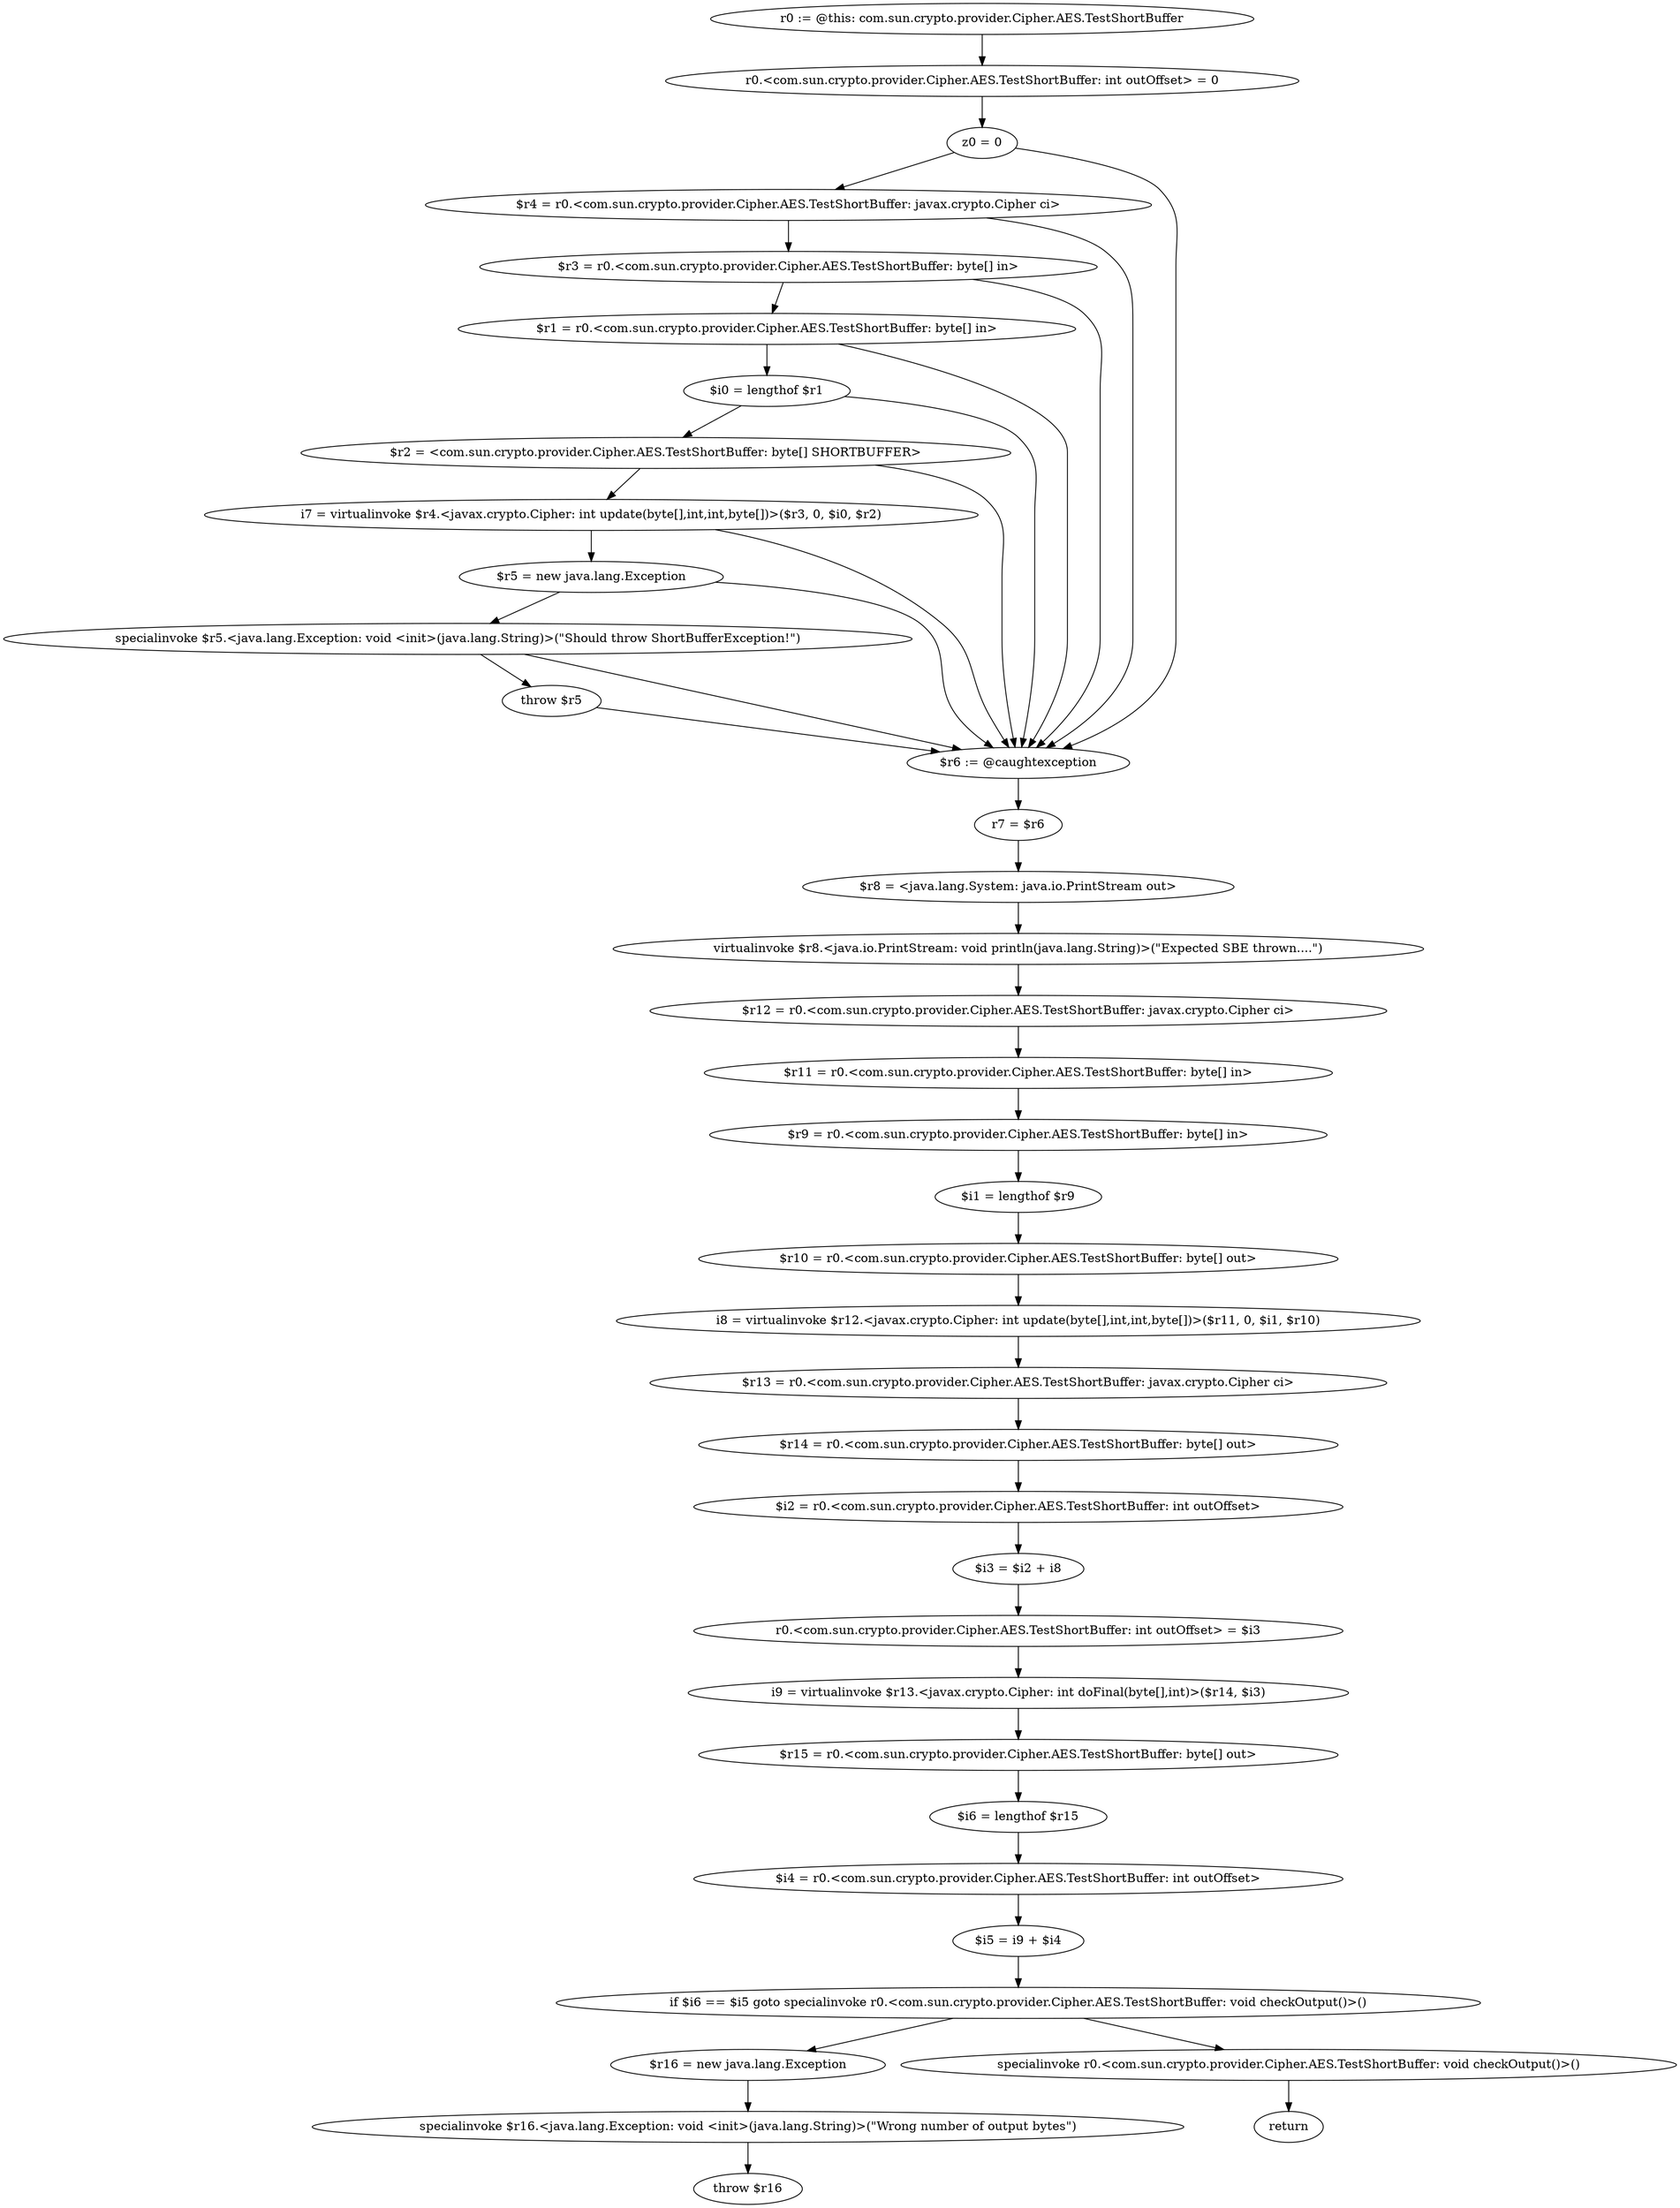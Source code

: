 digraph "unitGraph" {
    "r0 := @this: com.sun.crypto.provider.Cipher.AES.TestShortBuffer"
    "r0.<com.sun.crypto.provider.Cipher.AES.TestShortBuffer: int outOffset> = 0"
    "z0 = 0"
    "$r4 = r0.<com.sun.crypto.provider.Cipher.AES.TestShortBuffer: javax.crypto.Cipher ci>"
    "$r3 = r0.<com.sun.crypto.provider.Cipher.AES.TestShortBuffer: byte[] in>"
    "$r1 = r0.<com.sun.crypto.provider.Cipher.AES.TestShortBuffer: byte[] in>"
    "$i0 = lengthof $r1"
    "$r2 = <com.sun.crypto.provider.Cipher.AES.TestShortBuffer: byte[] SHORTBUFFER>"
    "i7 = virtualinvoke $r4.<javax.crypto.Cipher: int update(byte[],int,int,byte[])>($r3, 0, $i0, $r2)"
    "$r5 = new java.lang.Exception"
    "specialinvoke $r5.<java.lang.Exception: void <init>(java.lang.String)>(\"Should throw ShortBufferException!\")"
    "throw $r5"
    "$r6 := @caughtexception"
    "r7 = $r6"
    "$r8 = <java.lang.System: java.io.PrintStream out>"
    "virtualinvoke $r8.<java.io.PrintStream: void println(java.lang.String)>(\"Expected SBE thrown....\")"
    "$r12 = r0.<com.sun.crypto.provider.Cipher.AES.TestShortBuffer: javax.crypto.Cipher ci>"
    "$r11 = r0.<com.sun.crypto.provider.Cipher.AES.TestShortBuffer: byte[] in>"
    "$r9 = r0.<com.sun.crypto.provider.Cipher.AES.TestShortBuffer: byte[] in>"
    "$i1 = lengthof $r9"
    "$r10 = r0.<com.sun.crypto.provider.Cipher.AES.TestShortBuffer: byte[] out>"
    "i8 = virtualinvoke $r12.<javax.crypto.Cipher: int update(byte[],int,int,byte[])>($r11, 0, $i1, $r10)"
    "$r13 = r0.<com.sun.crypto.provider.Cipher.AES.TestShortBuffer: javax.crypto.Cipher ci>"
    "$r14 = r0.<com.sun.crypto.provider.Cipher.AES.TestShortBuffer: byte[] out>"
    "$i2 = r0.<com.sun.crypto.provider.Cipher.AES.TestShortBuffer: int outOffset>"
    "$i3 = $i2 + i8"
    "r0.<com.sun.crypto.provider.Cipher.AES.TestShortBuffer: int outOffset> = $i3"
    "i9 = virtualinvoke $r13.<javax.crypto.Cipher: int doFinal(byte[],int)>($r14, $i3)"
    "$r15 = r0.<com.sun.crypto.provider.Cipher.AES.TestShortBuffer: byte[] out>"
    "$i6 = lengthof $r15"
    "$i4 = r0.<com.sun.crypto.provider.Cipher.AES.TestShortBuffer: int outOffset>"
    "$i5 = i9 + $i4"
    "if $i6 == $i5 goto specialinvoke r0.<com.sun.crypto.provider.Cipher.AES.TestShortBuffer: void checkOutput()>()"
    "$r16 = new java.lang.Exception"
    "specialinvoke $r16.<java.lang.Exception: void <init>(java.lang.String)>(\"Wrong number of output bytes\")"
    "throw $r16"
    "specialinvoke r0.<com.sun.crypto.provider.Cipher.AES.TestShortBuffer: void checkOutput()>()"
    "return"
    "r0 := @this: com.sun.crypto.provider.Cipher.AES.TestShortBuffer"->"r0.<com.sun.crypto.provider.Cipher.AES.TestShortBuffer: int outOffset> = 0";
    "r0.<com.sun.crypto.provider.Cipher.AES.TestShortBuffer: int outOffset> = 0"->"z0 = 0";
    "z0 = 0"->"$r4 = r0.<com.sun.crypto.provider.Cipher.AES.TestShortBuffer: javax.crypto.Cipher ci>";
    "z0 = 0"->"$r6 := @caughtexception";
    "$r4 = r0.<com.sun.crypto.provider.Cipher.AES.TestShortBuffer: javax.crypto.Cipher ci>"->"$r3 = r0.<com.sun.crypto.provider.Cipher.AES.TestShortBuffer: byte[] in>";
    "$r4 = r0.<com.sun.crypto.provider.Cipher.AES.TestShortBuffer: javax.crypto.Cipher ci>"->"$r6 := @caughtexception";
    "$r3 = r0.<com.sun.crypto.provider.Cipher.AES.TestShortBuffer: byte[] in>"->"$r1 = r0.<com.sun.crypto.provider.Cipher.AES.TestShortBuffer: byte[] in>";
    "$r3 = r0.<com.sun.crypto.provider.Cipher.AES.TestShortBuffer: byte[] in>"->"$r6 := @caughtexception";
    "$r1 = r0.<com.sun.crypto.provider.Cipher.AES.TestShortBuffer: byte[] in>"->"$i0 = lengthof $r1";
    "$r1 = r0.<com.sun.crypto.provider.Cipher.AES.TestShortBuffer: byte[] in>"->"$r6 := @caughtexception";
    "$i0 = lengthof $r1"->"$r2 = <com.sun.crypto.provider.Cipher.AES.TestShortBuffer: byte[] SHORTBUFFER>";
    "$i0 = lengthof $r1"->"$r6 := @caughtexception";
    "$r2 = <com.sun.crypto.provider.Cipher.AES.TestShortBuffer: byte[] SHORTBUFFER>"->"i7 = virtualinvoke $r4.<javax.crypto.Cipher: int update(byte[],int,int,byte[])>($r3, 0, $i0, $r2)";
    "$r2 = <com.sun.crypto.provider.Cipher.AES.TestShortBuffer: byte[] SHORTBUFFER>"->"$r6 := @caughtexception";
    "i7 = virtualinvoke $r4.<javax.crypto.Cipher: int update(byte[],int,int,byte[])>($r3, 0, $i0, $r2)"->"$r5 = new java.lang.Exception";
    "i7 = virtualinvoke $r4.<javax.crypto.Cipher: int update(byte[],int,int,byte[])>($r3, 0, $i0, $r2)"->"$r6 := @caughtexception";
    "$r5 = new java.lang.Exception"->"specialinvoke $r5.<java.lang.Exception: void <init>(java.lang.String)>(\"Should throw ShortBufferException!\")";
    "$r5 = new java.lang.Exception"->"$r6 := @caughtexception";
    "specialinvoke $r5.<java.lang.Exception: void <init>(java.lang.String)>(\"Should throw ShortBufferException!\")"->"throw $r5";
    "specialinvoke $r5.<java.lang.Exception: void <init>(java.lang.String)>(\"Should throw ShortBufferException!\")"->"$r6 := @caughtexception";
    "throw $r5"->"$r6 := @caughtexception";
    "$r6 := @caughtexception"->"r7 = $r6";
    "r7 = $r6"->"$r8 = <java.lang.System: java.io.PrintStream out>";
    "$r8 = <java.lang.System: java.io.PrintStream out>"->"virtualinvoke $r8.<java.io.PrintStream: void println(java.lang.String)>(\"Expected SBE thrown....\")";
    "virtualinvoke $r8.<java.io.PrintStream: void println(java.lang.String)>(\"Expected SBE thrown....\")"->"$r12 = r0.<com.sun.crypto.provider.Cipher.AES.TestShortBuffer: javax.crypto.Cipher ci>";
    "$r12 = r0.<com.sun.crypto.provider.Cipher.AES.TestShortBuffer: javax.crypto.Cipher ci>"->"$r11 = r0.<com.sun.crypto.provider.Cipher.AES.TestShortBuffer: byte[] in>";
    "$r11 = r0.<com.sun.crypto.provider.Cipher.AES.TestShortBuffer: byte[] in>"->"$r9 = r0.<com.sun.crypto.provider.Cipher.AES.TestShortBuffer: byte[] in>";
    "$r9 = r0.<com.sun.crypto.provider.Cipher.AES.TestShortBuffer: byte[] in>"->"$i1 = lengthof $r9";
    "$i1 = lengthof $r9"->"$r10 = r0.<com.sun.crypto.provider.Cipher.AES.TestShortBuffer: byte[] out>";
    "$r10 = r0.<com.sun.crypto.provider.Cipher.AES.TestShortBuffer: byte[] out>"->"i8 = virtualinvoke $r12.<javax.crypto.Cipher: int update(byte[],int,int,byte[])>($r11, 0, $i1, $r10)";
    "i8 = virtualinvoke $r12.<javax.crypto.Cipher: int update(byte[],int,int,byte[])>($r11, 0, $i1, $r10)"->"$r13 = r0.<com.sun.crypto.provider.Cipher.AES.TestShortBuffer: javax.crypto.Cipher ci>";
    "$r13 = r0.<com.sun.crypto.provider.Cipher.AES.TestShortBuffer: javax.crypto.Cipher ci>"->"$r14 = r0.<com.sun.crypto.provider.Cipher.AES.TestShortBuffer: byte[] out>";
    "$r14 = r0.<com.sun.crypto.provider.Cipher.AES.TestShortBuffer: byte[] out>"->"$i2 = r0.<com.sun.crypto.provider.Cipher.AES.TestShortBuffer: int outOffset>";
    "$i2 = r0.<com.sun.crypto.provider.Cipher.AES.TestShortBuffer: int outOffset>"->"$i3 = $i2 + i8";
    "$i3 = $i2 + i8"->"r0.<com.sun.crypto.provider.Cipher.AES.TestShortBuffer: int outOffset> = $i3";
    "r0.<com.sun.crypto.provider.Cipher.AES.TestShortBuffer: int outOffset> = $i3"->"i9 = virtualinvoke $r13.<javax.crypto.Cipher: int doFinal(byte[],int)>($r14, $i3)";
    "i9 = virtualinvoke $r13.<javax.crypto.Cipher: int doFinal(byte[],int)>($r14, $i3)"->"$r15 = r0.<com.sun.crypto.provider.Cipher.AES.TestShortBuffer: byte[] out>";
    "$r15 = r0.<com.sun.crypto.provider.Cipher.AES.TestShortBuffer: byte[] out>"->"$i6 = lengthof $r15";
    "$i6 = lengthof $r15"->"$i4 = r0.<com.sun.crypto.provider.Cipher.AES.TestShortBuffer: int outOffset>";
    "$i4 = r0.<com.sun.crypto.provider.Cipher.AES.TestShortBuffer: int outOffset>"->"$i5 = i9 + $i4";
    "$i5 = i9 + $i4"->"if $i6 == $i5 goto specialinvoke r0.<com.sun.crypto.provider.Cipher.AES.TestShortBuffer: void checkOutput()>()";
    "if $i6 == $i5 goto specialinvoke r0.<com.sun.crypto.provider.Cipher.AES.TestShortBuffer: void checkOutput()>()"->"$r16 = new java.lang.Exception";
    "if $i6 == $i5 goto specialinvoke r0.<com.sun.crypto.provider.Cipher.AES.TestShortBuffer: void checkOutput()>()"->"specialinvoke r0.<com.sun.crypto.provider.Cipher.AES.TestShortBuffer: void checkOutput()>()";
    "$r16 = new java.lang.Exception"->"specialinvoke $r16.<java.lang.Exception: void <init>(java.lang.String)>(\"Wrong number of output bytes\")";
    "specialinvoke $r16.<java.lang.Exception: void <init>(java.lang.String)>(\"Wrong number of output bytes\")"->"throw $r16";
    "specialinvoke r0.<com.sun.crypto.provider.Cipher.AES.TestShortBuffer: void checkOutput()>()"->"return";
}
